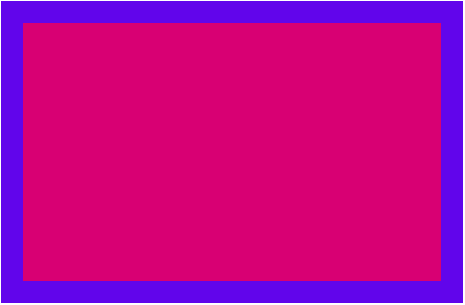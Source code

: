 <mxfile>
    <diagram id="A0qcmxnARGFcvl2PdasE" name="第 1 页">
        <mxGraphModel dx="569" dy="563" grid="1" gridSize="10" guides="1" tooltips="1" connect="1" arrows="1" fold="1" page="1" pageScale="1" pageWidth="827" pageHeight="1169" math="0" shadow="0">
            <root>
                <mxCell id="0"/>
                <mxCell id="1" parent="0"/>
                <mxCell id="47" value="" style="rounded=0;whiteSpace=wrap;html=1;fillColor=#d80073;fontColor=#ffffff;strokeColor=#6105eb;strokeWidth=11;perimeterSpacing=8;" vertex="1" parent="1">
                    <mxGeometry x="230" y="160" width="220" height="140" as="geometry"/>
                </mxCell>
            </root>
        </mxGraphModel>
    </diagram>
</mxfile>
